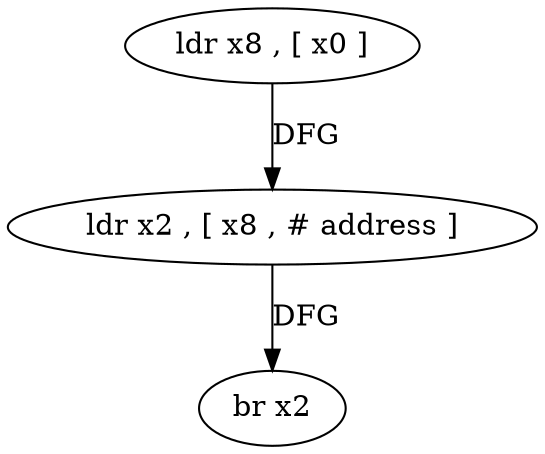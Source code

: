 digraph "func" {
"163124" [label = "ldr x8 , [ x0 ]" ]
"163128" [label = "ldr x2 , [ x8 , # address ]" ]
"163132" [label = "br x2" ]
"163124" -> "163128" [ label = "DFG" ]
"163128" -> "163132" [ label = "DFG" ]
}
